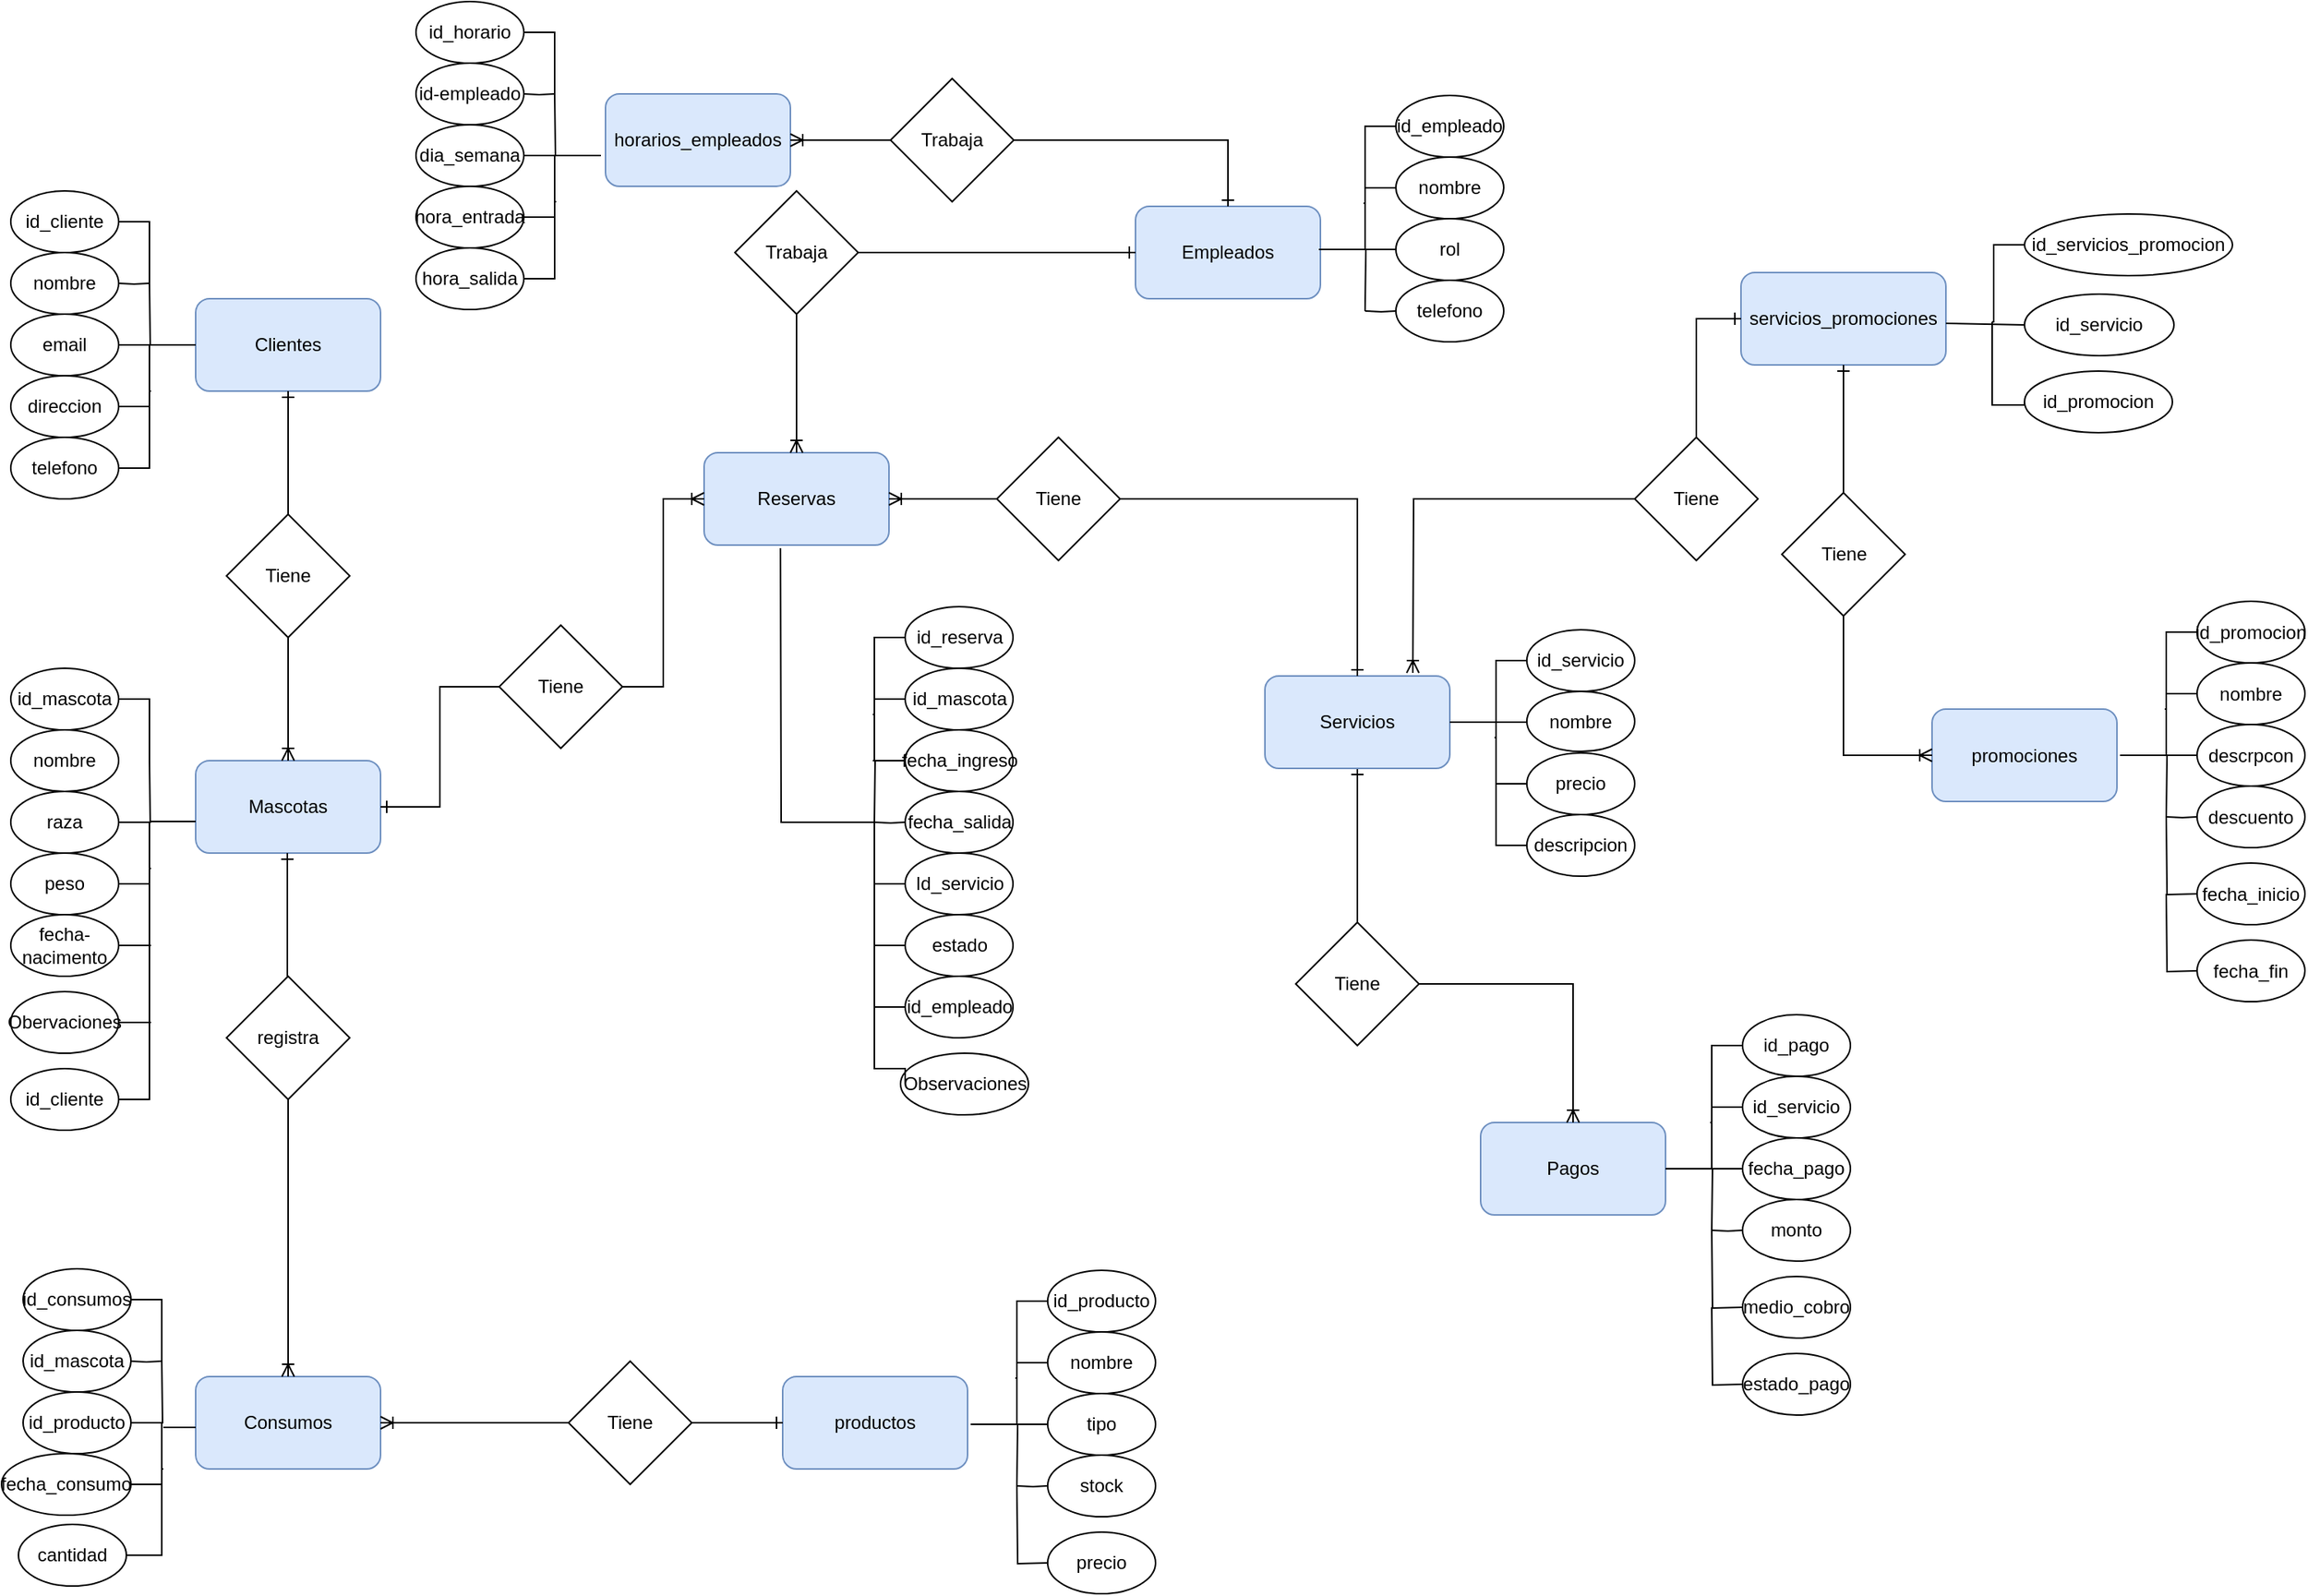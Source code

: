 <mxfile version="28.0.7">
  <diagram name="Página-1" id="lRWcVUYn7-cLRARTmPlk">
    <mxGraphModel grid="0" page="0" gridSize="10" guides="1" tooltips="1" connect="1" arrows="1" fold="1" pageScale="1" pageWidth="827" pageHeight="1169" math="0" shadow="0">
      <root>
        <mxCell id="0" />
        <mxCell id="1" parent="0" />
        <mxCell id="nfHRmPpzroyKO3xhw5KZ-1" value="Clientes" style="rounded=1;whiteSpace=wrap;html=1;fillColor=#dae8fc;strokeColor=#6c8ebf;" vertex="1" parent="1">
          <mxGeometry x="180" y="140" width="120" height="60" as="geometry" />
        </mxCell>
        <mxCell id="nfHRmPpzroyKO3xhw5KZ-2" value="Mascotas" style="rounded=1;whiteSpace=wrap;html=1;fillColor=#dae8fc;strokeColor=#6c8ebf;" vertex="1" parent="1">
          <mxGeometry x="180" y="440" width="120" height="60" as="geometry" />
        </mxCell>
        <mxCell id="nfHRmPpzroyKO3xhw5KZ-3" value="Pagos" style="rounded=1;whiteSpace=wrap;html=1;fillColor=#dae8fc;strokeColor=#6c8ebf;" vertex="1" parent="1">
          <mxGeometry x="1014" y="675" width="120" height="60" as="geometry" />
        </mxCell>
        <mxCell id="nfHRmPpzroyKO3xhw5KZ-4" value="Empleados" style="rounded=1;whiteSpace=wrap;html=1;fillColor=#dae8fc;strokeColor=#6c8ebf;" vertex="1" parent="1">
          <mxGeometry x="790" y="80" width="120" height="60" as="geometry" />
        </mxCell>
        <mxCell id="nfHRmPpzroyKO3xhw5KZ-5" value="&lt;font style=&quot;vertical-align: inherit;&quot;&gt;&lt;font style=&quot;vertical-align: inherit;&quot;&gt;Reservas&lt;/font&gt;&lt;/font&gt;" style="rounded=1;whiteSpace=wrap;html=1;fillColor=#dae8fc;strokeColor=#6c8ebf;" vertex="1" parent="1">
          <mxGeometry x="510" y="240" width="120" height="60" as="geometry" />
        </mxCell>
        <mxCell id="nfHRmPpzroyKO3xhw5KZ-117" value="" style="edgeStyle=orthogonalEdgeStyle;rounded=0;orthogonalLoop=1;jettySize=auto;html=1;endArrow=ERone;endFill=0;" edge="1" parent="1" source="nfHRmPpzroyKO3xhw5KZ-93" target="nfHRmPpzroyKO3xhw5KZ-7">
          <mxGeometry relative="1" as="geometry" />
        </mxCell>
        <mxCell id="nfHRmPpzroyKO3xhw5KZ-7" value="Servicios" style="rounded=1;whiteSpace=wrap;html=1;fillColor=#dae8fc;strokeColor=#6c8ebf;" vertex="1" parent="1">
          <mxGeometry x="874" y="385" width="120" height="60" as="geometry" />
        </mxCell>
        <mxCell id="nfHRmPpzroyKO3xhw5KZ-8" value="" style="edgeStyle=orthogonalEdgeStyle;sourcePerimeterSpacing=0;targetPerimeterSpacing=0;startArrow=none;endArrow=none;rounded=0;targetPortConstraint=eastwest;sourcePortConstraint=northsouth;curved=0;rounded=0;" edge="1" parent="1">
          <mxGeometry relative="1" as="geometry">
            <mxPoint x="150" y="130" as="sourcePoint" />
            <mxPoint x="130" y="90" as="targetPoint" />
            <Array as="points">
              <mxPoint x="150" y="110" />
              <mxPoint x="150" y="90" />
            </Array>
          </mxGeometry>
        </mxCell>
        <mxCell id="nfHRmPpzroyKO3xhw5KZ-9" value="" style="edgeStyle=orthogonalEdgeStyle;sourcePerimeterSpacing=0;targetPerimeterSpacing=0;startArrow=none;endArrow=none;rounded=0;targetPortConstraint=eastwest;sourcePortConstraint=northsouth;curved=0;rounded=0;entryX=1;entryY=0.5;entryDx=0;entryDy=0;" edge="1" parent="1" target="nfHRmPpzroyKO3xhw5KZ-13">
          <mxGeometry relative="1" as="geometry">
            <mxPoint x="150" y="130" as="sourcePoint" />
            <mxPoint x="130" y="160" as="targetPoint" />
          </mxGeometry>
        </mxCell>
        <mxCell id="nfHRmPpzroyKO3xhw5KZ-12" value="id_cliente" style="ellipse;whiteSpace=wrap;html=1;" vertex="1" parent="1">
          <mxGeometry x="60" y="70" width="70" height="40" as="geometry" />
        </mxCell>
        <mxCell id="nfHRmPpzroyKO3xhw5KZ-13" value="nombre" style="ellipse;whiteSpace=wrap;html=1;" vertex="1" parent="1">
          <mxGeometry x="60" y="110" width="70" height="40" as="geometry" />
        </mxCell>
        <mxCell id="nfHRmPpzroyKO3xhw5KZ-14" value="email" style="ellipse;whiteSpace=wrap;html=1;" vertex="1" parent="1">
          <mxGeometry x="60" y="150" width="70" height="40" as="geometry" />
        </mxCell>
        <mxCell id="nfHRmPpzroyKO3xhw5KZ-15" value="" style="edgeStyle=orthogonalEdgeStyle;sourcePerimeterSpacing=0;targetPerimeterSpacing=0;startArrow=none;endArrow=none;rounded=0;targetPortConstraint=eastwest;sourcePortConstraint=northsouth;curved=0;rounded=0;entryX=1;entryY=0.5;entryDx=0;entryDy=0;" edge="1" parent="1" target="nfHRmPpzroyKO3xhw5KZ-14">
          <mxGeometry relative="1" as="geometry">
            <mxPoint x="150" y="130" as="sourcePoint" />
            <mxPoint x="140" y="210" as="targetPoint" />
          </mxGeometry>
        </mxCell>
        <mxCell id="nfHRmPpzroyKO3xhw5KZ-16" value="direccion" style="ellipse;whiteSpace=wrap;html=1;" vertex="1" parent="1">
          <mxGeometry x="60" y="190" width="70" height="40" as="geometry" />
        </mxCell>
        <mxCell id="nfHRmPpzroyKO3xhw5KZ-17" value="" style="edgeStyle=orthogonalEdgeStyle;sourcePerimeterSpacing=0;targetPerimeterSpacing=0;startArrow=none;endArrow=none;rounded=0;targetPortConstraint=eastwest;sourcePortConstraint=northsouth;curved=0;rounded=0;entryX=1;entryY=0.5;entryDx=0;entryDy=0;" edge="1" parent="1" target="nfHRmPpzroyKO3xhw5KZ-16">
          <mxGeometry relative="1" as="geometry">
            <mxPoint x="151" y="170" as="sourcePoint" />
            <mxPoint x="140" y="250" as="targetPoint" />
            <Array as="points">
              <mxPoint x="150" y="170" />
              <mxPoint x="150" y="210" />
            </Array>
          </mxGeometry>
        </mxCell>
        <mxCell id="nfHRmPpzroyKO3xhw5KZ-19" value="telefono" style="ellipse;whiteSpace=wrap;html=1;" vertex="1" parent="1">
          <mxGeometry x="60" y="230" width="70" height="40" as="geometry" />
        </mxCell>
        <mxCell id="nfHRmPpzroyKO3xhw5KZ-20" value="" style="edgeStyle=orthogonalEdgeStyle;sourcePerimeterSpacing=0;targetPerimeterSpacing=0;startArrow=none;endArrow=none;rounded=0;targetPortConstraint=eastwest;sourcePortConstraint=northsouth;curved=0;rounded=0;entryX=1;entryY=0.5;entryDx=0;entryDy=0;" edge="1" parent="1" target="nfHRmPpzroyKO3xhw5KZ-19">
          <mxGeometry relative="1" as="geometry">
            <mxPoint x="151" y="200" as="sourcePoint" />
            <mxPoint x="140" y="280" as="targetPoint" />
            <Array as="points">
              <mxPoint x="150" y="200" />
              <mxPoint x="150" y="250" />
            </Array>
          </mxGeometry>
        </mxCell>
        <mxCell id="nfHRmPpzroyKO3xhw5KZ-21" value="" style="edgeStyle=orthogonalEdgeStyle;sourcePerimeterSpacing=0;targetPerimeterSpacing=0;startArrow=none;endArrow=none;rounded=0;targetPortConstraint=eastwest;sourcePortConstraint=northsouth;curved=0;rounded=0;" edge="1" parent="1">
          <mxGeometry relative="1" as="geometry">
            <mxPoint x="150" y="440" as="sourcePoint" />
            <mxPoint x="130" y="400" as="targetPoint" />
            <Array as="points">
              <mxPoint x="150" y="420" />
              <mxPoint x="150" y="400" />
            </Array>
          </mxGeometry>
        </mxCell>
        <mxCell id="nfHRmPpzroyKO3xhw5KZ-22" value="id_mascota" style="ellipse;whiteSpace=wrap;html=1;" vertex="1" parent="1">
          <mxGeometry x="60" y="380" width="70" height="40" as="geometry" />
        </mxCell>
        <mxCell id="nfHRmPpzroyKO3xhw5KZ-23" value="nombre" style="ellipse;whiteSpace=wrap;html=1;" vertex="1" parent="1">
          <mxGeometry x="60" y="420" width="70" height="40" as="geometry" />
        </mxCell>
        <mxCell id="nfHRmPpzroyKO3xhw5KZ-24" value="raza" style="ellipse;whiteSpace=wrap;html=1;" vertex="1" parent="1">
          <mxGeometry x="60" y="460" width="70" height="40" as="geometry" />
        </mxCell>
        <mxCell id="nfHRmPpzroyKO3xhw5KZ-25" value="" style="edgeStyle=orthogonalEdgeStyle;sourcePerimeterSpacing=0;targetPerimeterSpacing=0;startArrow=none;endArrow=none;rounded=0;targetPortConstraint=eastwest;sourcePortConstraint=northsouth;curved=0;rounded=0;entryX=1;entryY=0.5;entryDx=0;entryDy=0;" edge="1" parent="1" target="nfHRmPpzroyKO3xhw5KZ-24">
          <mxGeometry relative="1" as="geometry">
            <mxPoint x="150" y="440" as="sourcePoint" />
            <mxPoint x="140" y="520" as="targetPoint" />
          </mxGeometry>
        </mxCell>
        <mxCell id="nfHRmPpzroyKO3xhw5KZ-26" value="peso" style="ellipse;whiteSpace=wrap;html=1;" vertex="1" parent="1">
          <mxGeometry x="60" y="500" width="70" height="40" as="geometry" />
        </mxCell>
        <mxCell id="nfHRmPpzroyKO3xhw5KZ-27" value="" style="edgeStyle=orthogonalEdgeStyle;sourcePerimeterSpacing=0;targetPerimeterSpacing=0;startArrow=none;endArrow=none;rounded=0;targetPortConstraint=eastwest;sourcePortConstraint=northsouth;curved=0;rounded=0;entryX=1;entryY=0.5;entryDx=0;entryDy=0;" edge="1" parent="1" target="nfHRmPpzroyKO3xhw5KZ-26">
          <mxGeometry relative="1" as="geometry">
            <mxPoint x="151" y="480" as="sourcePoint" />
            <mxPoint x="140" y="560" as="targetPoint" />
            <Array as="points">
              <mxPoint x="150" y="480" />
              <mxPoint x="150" y="520" />
            </Array>
          </mxGeometry>
        </mxCell>
        <mxCell id="nfHRmPpzroyKO3xhw5KZ-28" value="fecha-nacimento" style="ellipse;whiteSpace=wrap;html=1;" vertex="1" parent="1">
          <mxGeometry x="60" y="540" width="70" height="40" as="geometry" />
        </mxCell>
        <mxCell id="nfHRmPpzroyKO3xhw5KZ-29" value="" style="edgeStyle=orthogonalEdgeStyle;sourcePerimeterSpacing=0;targetPerimeterSpacing=0;startArrow=none;endArrow=none;rounded=0;targetPortConstraint=eastwest;sourcePortConstraint=northsouth;curved=0;rounded=0;entryX=1;entryY=0.5;entryDx=0;entryDy=0;" edge="1" parent="1" target="nfHRmPpzroyKO3xhw5KZ-28">
          <mxGeometry relative="1" as="geometry">
            <mxPoint x="151" y="510" as="sourcePoint" />
            <mxPoint x="140" y="590" as="targetPoint" />
            <Array as="points">
              <mxPoint x="150" y="510" />
              <mxPoint x="150" y="560" />
            </Array>
          </mxGeometry>
        </mxCell>
        <mxCell id="nfHRmPpzroyKO3xhw5KZ-30" value="" style="endArrow=none;html=1;rounded=0;entryX=0;entryY=0.5;entryDx=0;entryDy=0;" edge="1" parent="1" target="nfHRmPpzroyKO3xhw5KZ-1">
          <mxGeometry width="50" height="50" relative="1" as="geometry">
            <mxPoint x="150" y="170" as="sourcePoint" />
            <mxPoint x="240" y="240" as="targetPoint" />
          </mxGeometry>
        </mxCell>
        <mxCell id="nfHRmPpzroyKO3xhw5KZ-31" value="" style="endArrow=none;html=1;rounded=0;entryX=0;entryY=0.5;entryDx=0;entryDy=0;" edge="1" parent="1">
          <mxGeometry width="50" height="50" relative="1" as="geometry">
            <mxPoint x="150" y="479.5" as="sourcePoint" />
            <mxPoint x="180" y="479.5" as="targetPoint" />
          </mxGeometry>
        </mxCell>
        <mxCell id="nfHRmPpzroyKO3xhw5KZ-32" value="Obervaciones" style="ellipse;whiteSpace=wrap;html=1;" vertex="1" parent="1">
          <mxGeometry x="60" y="590" width="70" height="40" as="geometry" />
        </mxCell>
        <mxCell id="nfHRmPpzroyKO3xhw5KZ-33" value="" style="edgeStyle=orthogonalEdgeStyle;sourcePerimeterSpacing=0;targetPerimeterSpacing=0;startArrow=none;endArrow=none;rounded=0;targetPortConstraint=eastwest;sourcePortConstraint=northsouth;curved=0;rounded=0;entryX=1;entryY=0.5;entryDx=0;entryDy=0;" edge="1" parent="1">
          <mxGeometry relative="1" as="geometry">
            <mxPoint x="151" y="560" as="sourcePoint" />
            <mxPoint x="130" y="610" as="targetPoint" />
            <Array as="points">
              <mxPoint x="150" y="560" />
              <mxPoint x="150" y="610" />
            </Array>
          </mxGeometry>
        </mxCell>
        <mxCell id="nfHRmPpzroyKO3xhw5KZ-45" value="" style="group;flipV=1;flipH=1;" connectable="0" vertex="1" parent="1">
          <mxGeometry x="610" y="240" width="120" height="500" as="geometry" />
        </mxCell>
        <mxCell id="nfHRmPpzroyKO3xhw5KZ-44" value="" style="endArrow=none;html=1;rounded=0;entryX=0.413;entryY=1.033;entryDx=0;entryDy=0;entryPerimeter=0;" edge="1" parent="nfHRmPpzroyKO3xhw5KZ-45" target="nfHRmPpzroyKO3xhw5KZ-5">
          <mxGeometry width="50" height="50" relative="1" as="geometry">
            <mxPoint x="10" y="240" as="sourcePoint" />
            <mxPoint y="100" as="targetPoint" />
            <Array as="points">
              <mxPoint x="-50" y="240" />
            </Array>
          </mxGeometry>
        </mxCell>
        <mxCell id="nfHRmPpzroyKO3xhw5KZ-34" value="" style="edgeStyle=orthogonalEdgeStyle;sourcePerimeterSpacing=0;targetPerimeterSpacing=0;startArrow=none;endArrow=none;rounded=0;targetPortConstraint=eastwest;sourcePortConstraint=northsouth;curved=0;rounded=0;" edge="1" parent="nfHRmPpzroyKO3xhw5KZ-45">
          <mxGeometry relative="1" as="geometry">
            <mxPoint x="10.5" y="240" as="sourcePoint" />
            <mxPoint x="30.5" y="280" as="targetPoint" />
            <Array as="points">
              <mxPoint x="10.5" y="260" />
              <mxPoint x="10.5" y="280" />
            </Array>
          </mxGeometry>
        </mxCell>
        <mxCell id="nfHRmPpzroyKO3xhw5KZ-35" value="" style="edgeStyle=orthogonalEdgeStyle;sourcePerimeterSpacing=0;targetPerimeterSpacing=0;startArrow=none;endArrow=none;rounded=0;targetPortConstraint=eastwest;sourcePortConstraint=northsouth;curved=0;rounded=0;" edge="1" parent="nfHRmPpzroyKO3xhw5KZ-45">
          <mxGeometry relative="1" as="geometry">
            <mxPoint x="10.5" y="240" as="sourcePoint" />
            <mxPoint x="30.5" y="240" as="targetPoint" />
          </mxGeometry>
        </mxCell>
        <mxCell id="nfHRmPpzroyKO3xhw5KZ-36" value="Id_servicio" style="ellipse;whiteSpace=wrap;html=1;" vertex="1" parent="nfHRmPpzroyKO3xhw5KZ-45">
          <mxGeometry x="30.5" y="260" width="70" height="40" as="geometry" />
        </mxCell>
        <mxCell id="nfHRmPpzroyKO3xhw5KZ-37" value="fecha_salida" style="ellipse;whiteSpace=wrap;html=1;" vertex="1" parent="nfHRmPpzroyKO3xhw5KZ-45">
          <mxGeometry x="30.5" y="220" width="70" height="40" as="geometry" />
        </mxCell>
        <mxCell id="nfHRmPpzroyKO3xhw5KZ-38" value="fecha_ingreso" style="ellipse;whiteSpace=wrap;html=1;" vertex="1" parent="nfHRmPpzroyKO3xhw5KZ-45">
          <mxGeometry x="30.5" y="180" width="70" height="40" as="geometry" />
        </mxCell>
        <mxCell id="nfHRmPpzroyKO3xhw5KZ-39" value="" style="edgeStyle=orthogonalEdgeStyle;sourcePerimeterSpacing=0;targetPerimeterSpacing=0;startArrow=none;endArrow=none;rounded=0;targetPortConstraint=eastwest;sourcePortConstraint=northsouth;curved=0;rounded=0;entryX=0;entryY=0.5;entryDx=0;entryDy=0;" edge="1" parent="nfHRmPpzroyKO3xhw5KZ-45" target="nfHRmPpzroyKO3xhw5KZ-38">
          <mxGeometry relative="1" as="geometry">
            <mxPoint x="10.5" y="240" as="sourcePoint" />
            <mxPoint x="20.5" y="160" as="targetPoint" />
          </mxGeometry>
        </mxCell>
        <mxCell id="nfHRmPpzroyKO3xhw5KZ-40" value="id_mascota" style="ellipse;whiteSpace=wrap;html=1;" vertex="1" parent="nfHRmPpzroyKO3xhw5KZ-45">
          <mxGeometry x="30.5" y="140" width="70" height="40" as="geometry" />
        </mxCell>
        <mxCell id="nfHRmPpzroyKO3xhw5KZ-41" value="" style="edgeStyle=orthogonalEdgeStyle;sourcePerimeterSpacing=0;targetPerimeterSpacing=0;startArrow=none;endArrow=none;rounded=0;targetPortConstraint=eastwest;sourcePortConstraint=northsouth;curved=0;rounded=0;" edge="1" parent="nfHRmPpzroyKO3xhw5KZ-45">
          <mxGeometry relative="1" as="geometry">
            <mxPoint x="9.5" y="200" as="sourcePoint" />
            <mxPoint x="30.5" y="160" as="targetPoint" />
            <Array as="points">
              <mxPoint x="10.5" y="200" />
              <mxPoint x="10.5" y="160" />
            </Array>
          </mxGeometry>
        </mxCell>
        <mxCell id="nfHRmPpzroyKO3xhw5KZ-42" value="id_reserva" style="ellipse;whiteSpace=wrap;html=1;" vertex="1" parent="nfHRmPpzroyKO3xhw5KZ-45">
          <mxGeometry x="30.5" y="100" width="70" height="40" as="geometry" />
        </mxCell>
        <mxCell id="nfHRmPpzroyKO3xhw5KZ-43" value="" style="edgeStyle=orthogonalEdgeStyle;sourcePerimeterSpacing=0;targetPerimeterSpacing=0;startArrow=none;endArrow=none;rounded=0;targetPortConstraint=eastwest;sourcePortConstraint=northsouth;curved=0;rounded=0;" edge="1" parent="nfHRmPpzroyKO3xhw5KZ-45">
          <mxGeometry relative="1" as="geometry">
            <mxPoint x="9.5" y="170" as="sourcePoint" />
            <mxPoint x="30.5" y="120" as="targetPoint" />
            <Array as="points">
              <mxPoint x="10.5" y="170" />
              <mxPoint x="10.5" y="120" />
            </Array>
          </mxGeometry>
        </mxCell>
        <mxCell id="nfHRmPpzroyKO3xhw5KZ-47" value="" style="edgeStyle=orthogonalEdgeStyle;sourcePerimeterSpacing=0;targetPerimeterSpacing=0;startArrow=none;endArrow=none;rounded=0;targetPortConstraint=eastwest;sourcePortConstraint=northsouth;curved=0;rounded=0;" edge="1" parent="nfHRmPpzroyKO3xhw5KZ-45">
          <mxGeometry relative="1" as="geometry">
            <mxPoint x="20.5" y="280" as="sourcePoint" />
            <mxPoint x="40.5" y="320" as="targetPoint" />
            <Array as="points">
              <mxPoint x="10.5" y="280" />
              <mxPoint x="10.5" y="320" />
            </Array>
          </mxGeometry>
        </mxCell>
        <mxCell id="nfHRmPpzroyKO3xhw5KZ-46" value="estado" style="ellipse;whiteSpace=wrap;html=1;" vertex="1" parent="nfHRmPpzroyKO3xhw5KZ-45">
          <mxGeometry x="30.5" y="300" width="70" height="40" as="geometry" />
        </mxCell>
        <mxCell id="nfHRmPpzroyKO3xhw5KZ-102" value="id_empleado" style="ellipse;whiteSpace=wrap;html=1;" vertex="1" parent="nfHRmPpzroyKO3xhw5KZ-45">
          <mxGeometry x="30.5" y="340" width="70" height="40" as="geometry" />
        </mxCell>
        <mxCell id="nfHRmPpzroyKO3xhw5KZ-103" value="" style="edgeStyle=orthogonalEdgeStyle;sourcePerimeterSpacing=0;targetPerimeterSpacing=0;startArrow=none;endArrow=none;rounded=0;targetPortConstraint=eastwest;sourcePortConstraint=northsouth;curved=0;rounded=0;" edge="1" parent="nfHRmPpzroyKO3xhw5KZ-45">
          <mxGeometry relative="1" as="geometry">
            <mxPoint x="20.5" y="320" as="sourcePoint" />
            <mxPoint x="30.5" y="360" as="targetPoint" />
            <Array as="points">
              <mxPoint x="10.5" y="320" />
              <mxPoint x="10.5" y="360" />
            </Array>
          </mxGeometry>
        </mxCell>
        <mxCell id="nfHRmPpzroyKO3xhw5KZ-107" value="Observaciones" style="ellipse;whiteSpace=wrap;html=1;" vertex="1" parent="nfHRmPpzroyKO3xhw5KZ-45">
          <mxGeometry x="27.5" y="390" width="83" height="40" as="geometry" />
        </mxCell>
        <mxCell id="nfHRmPpzroyKO3xhw5KZ-110" value="" style="edgeStyle=orthogonalEdgeStyle;sourcePerimeterSpacing=0;targetPerimeterSpacing=0;startArrow=none;endArrow=none;rounded=0;targetPortConstraint=eastwest;sourcePortConstraint=northsouth;curved=0;rounded=0;entryX=0.036;entryY=0.5;entryDx=0;entryDy=0;entryPerimeter=0;" edge="1" parent="nfHRmPpzroyKO3xhw5KZ-45" target="nfHRmPpzroyKO3xhw5KZ-107">
          <mxGeometry relative="1" as="geometry">
            <mxPoint x="20.5" y="360" as="sourcePoint" />
            <mxPoint x="30.5" y="400" as="targetPoint" />
            <Array as="points">
              <mxPoint x="10.5" y="360" />
              <mxPoint x="10.5" y="400" />
              <mxPoint x="30.5" y="400" />
            </Array>
          </mxGeometry>
        </mxCell>
        <mxCell id="nfHRmPpzroyKO3xhw5KZ-64" value="precio" style="ellipse;whiteSpace=wrap;html=1;" vertex="1" parent="1">
          <mxGeometry x="1044" y="435" width="70" height="40" as="geometry" />
        </mxCell>
        <mxCell id="nfHRmPpzroyKO3xhw5KZ-65" value="" style="edgeStyle=orthogonalEdgeStyle;sourcePerimeterSpacing=0;targetPerimeterSpacing=0;startArrow=none;endArrow=none;rounded=0;targetPortConstraint=eastwest;sourcePortConstraint=northsouth;curved=0;rounded=0;entryX=0;entryY=0.5;entryDx=0;entryDy=0;" edge="1" parent="1" target="nfHRmPpzroyKO3xhw5KZ-64">
          <mxGeometry relative="1" as="geometry">
            <mxPoint x="1024" y="415" as="sourcePoint" />
            <mxPoint x="1034" y="415" as="targetPoint" />
            <Array as="points">
              <mxPoint x="1024" y="445" />
              <mxPoint x="1024" y="455" />
            </Array>
          </mxGeometry>
        </mxCell>
        <mxCell id="nfHRmPpzroyKO3xhw5KZ-66" value="&lt;font style=&quot;vertical-align: inherit;&quot;&gt;&lt;font style=&quot;vertical-align: inherit;&quot;&gt;nombre&lt;/font&gt;&lt;/font&gt;" style="ellipse;whiteSpace=wrap;html=1;" vertex="1" parent="1">
          <mxGeometry x="1044" y="395" width="70" height="39" as="geometry" />
        </mxCell>
        <mxCell id="nfHRmPpzroyKO3xhw5KZ-67" value="" style="edgeStyle=orthogonalEdgeStyle;sourcePerimeterSpacing=0;targetPerimeterSpacing=0;startArrow=none;endArrow=none;rounded=0;targetPortConstraint=eastwest;sourcePortConstraint=northsouth;curved=0;rounded=0;" edge="1" parent="1">
          <mxGeometry relative="1" as="geometry">
            <mxPoint x="1024" y="415" as="sourcePoint" />
            <mxPoint x="1044" y="415" as="targetPoint" />
            <Array as="points">
              <mxPoint x="1023" y="415" />
            </Array>
          </mxGeometry>
        </mxCell>
        <mxCell id="nfHRmPpzroyKO3xhw5KZ-68" value="id_servicio" style="ellipse;whiteSpace=wrap;html=1;" vertex="1" parent="1">
          <mxGeometry x="1044" y="355" width="70" height="40" as="geometry" />
        </mxCell>
        <mxCell id="nfHRmPpzroyKO3xhw5KZ-69" value="" style="edgeStyle=orthogonalEdgeStyle;sourcePerimeterSpacing=0;targetPerimeterSpacing=0;startArrow=none;endArrow=none;rounded=0;targetPortConstraint=eastwest;sourcePortConstraint=northsouth;curved=0;rounded=0;" edge="1" parent="1">
          <mxGeometry relative="1" as="geometry">
            <mxPoint x="1023" y="425" as="sourcePoint" />
            <mxPoint x="1044" y="375" as="targetPoint" />
            <Array as="points">
              <mxPoint x="1024" y="425" />
              <mxPoint x="1024" y="375" />
            </Array>
          </mxGeometry>
        </mxCell>
        <mxCell id="nfHRmPpzroyKO3xhw5KZ-70" value="" style="endArrow=none;html=1;rounded=0;entryX=0;entryY=0.5;entryDx=0;entryDy=0;" edge="1" parent="1">
          <mxGeometry width="50" height="50" relative="1" as="geometry">
            <mxPoint x="1024" y="415" as="sourcePoint" />
            <mxPoint x="994" y="415" as="targetPoint" />
          </mxGeometry>
        </mxCell>
        <mxCell id="nfHRmPpzroyKO3xhw5KZ-71" value="" style="group;flipV=1;flipH=1;" connectable="0" vertex="1" parent="1">
          <mxGeometry x="1134" y="605" width="120" height="210" as="geometry" />
        </mxCell>
        <mxCell id="nfHRmPpzroyKO3xhw5KZ-72" value="" style="edgeStyle=orthogonalEdgeStyle;sourcePerimeterSpacing=0;targetPerimeterSpacing=0;startArrow=none;endArrow=none;rounded=0;targetPortConstraint=eastwest;sourcePortConstraint=northsouth;curved=0;rounded=0;" edge="1" parent="nfHRmPpzroyKO3xhw5KZ-71">
          <mxGeometry relative="1" as="geometry">
            <mxPoint x="30" y="140" as="sourcePoint" />
            <mxPoint x="50" y="140" as="targetPoint" />
          </mxGeometry>
        </mxCell>
        <mxCell id="nfHRmPpzroyKO3xhw5KZ-73" value="monto" style="ellipse;whiteSpace=wrap;html=1;" vertex="1" parent="nfHRmPpzroyKO3xhw5KZ-71">
          <mxGeometry x="50" y="120" width="70" height="40" as="geometry" />
        </mxCell>
        <mxCell id="nfHRmPpzroyKO3xhw5KZ-74" value="fecha_pago" style="ellipse;whiteSpace=wrap;html=1;" vertex="1" parent="nfHRmPpzroyKO3xhw5KZ-71">
          <mxGeometry x="50" y="80" width="70" height="40" as="geometry" />
        </mxCell>
        <mxCell id="nfHRmPpzroyKO3xhw5KZ-75" value="" style="edgeStyle=orthogonalEdgeStyle;sourcePerimeterSpacing=0;targetPerimeterSpacing=0;startArrow=none;endArrow=none;rounded=0;targetPortConstraint=eastwest;sourcePortConstraint=northsouth;curved=0;rounded=0;entryX=0;entryY=0.5;entryDx=0;entryDy=0;" edge="1" parent="nfHRmPpzroyKO3xhw5KZ-71" target="nfHRmPpzroyKO3xhw5KZ-74">
          <mxGeometry relative="1" as="geometry">
            <mxPoint x="30" y="140" as="sourcePoint" />
            <mxPoint x="40" y="60" as="targetPoint" />
          </mxGeometry>
        </mxCell>
        <mxCell id="nfHRmPpzroyKO3xhw5KZ-76" value="id_servicio" style="ellipse;whiteSpace=wrap;html=1;" vertex="1" parent="nfHRmPpzroyKO3xhw5KZ-71">
          <mxGeometry x="50" y="40" width="70" height="40" as="geometry" />
        </mxCell>
        <mxCell id="nfHRmPpzroyKO3xhw5KZ-77" value="" style="edgeStyle=orthogonalEdgeStyle;sourcePerimeterSpacing=0;targetPerimeterSpacing=0;startArrow=none;endArrow=none;rounded=0;targetPortConstraint=eastwest;sourcePortConstraint=northsouth;curved=0;rounded=0;" edge="1" parent="nfHRmPpzroyKO3xhw5KZ-71">
          <mxGeometry relative="1" as="geometry">
            <mxPoint x="29" y="100" as="sourcePoint" />
            <mxPoint x="50" y="60" as="targetPoint" />
            <Array as="points">
              <mxPoint x="30" y="100" />
              <mxPoint x="30" y="60" />
            </Array>
          </mxGeometry>
        </mxCell>
        <mxCell id="nfHRmPpzroyKO3xhw5KZ-78" value="id_pago" style="ellipse;whiteSpace=wrap;html=1;" vertex="1" parent="nfHRmPpzroyKO3xhw5KZ-71">
          <mxGeometry x="50" width="70" height="40" as="geometry" />
        </mxCell>
        <mxCell id="nfHRmPpzroyKO3xhw5KZ-79" value="" style="edgeStyle=orthogonalEdgeStyle;sourcePerimeterSpacing=0;targetPerimeterSpacing=0;startArrow=none;endArrow=none;rounded=0;targetPortConstraint=eastwest;sourcePortConstraint=northsouth;curved=0;rounded=0;" edge="1" parent="nfHRmPpzroyKO3xhw5KZ-71">
          <mxGeometry relative="1" as="geometry">
            <mxPoint x="29" y="70" as="sourcePoint" />
            <mxPoint x="50" y="20" as="targetPoint" />
            <Array as="points">
              <mxPoint x="30" y="70" />
              <mxPoint x="30" y="20" />
            </Array>
          </mxGeometry>
        </mxCell>
        <mxCell id="nfHRmPpzroyKO3xhw5KZ-80" value="" style="endArrow=none;html=1;rounded=0;entryX=0;entryY=0.5;entryDx=0;entryDy=0;" edge="1" parent="nfHRmPpzroyKO3xhw5KZ-71">
          <mxGeometry width="50" height="50" relative="1" as="geometry">
            <mxPoint x="30" y="100" as="sourcePoint" />
            <mxPoint y="100" as="targetPoint" />
          </mxGeometry>
        </mxCell>
        <mxCell id="nfHRmPpzroyKO3xhw5KZ-82" value="medio_cobro" style="ellipse;whiteSpace=wrap;html=1;" vertex="1" parent="nfHRmPpzroyKO3xhw5KZ-71">
          <mxGeometry x="50" y="170" width="70" height="40" as="geometry" />
        </mxCell>
        <mxCell id="nfHRmPpzroyKO3xhw5KZ-83" value="" style="edgeStyle=orthogonalEdgeStyle;sourcePerimeterSpacing=0;targetPerimeterSpacing=0;startArrow=none;endArrow=none;rounded=0;targetPortConstraint=eastwest;sourcePortConstraint=northsouth;curved=0;rounded=0;" edge="1" parent="nfHRmPpzroyKO3xhw5KZ-71">
          <mxGeometry relative="1" as="geometry">
            <mxPoint x="50" y="190" as="sourcePoint" />
            <mxPoint x="30" y="140" as="targetPoint" />
          </mxGeometry>
        </mxCell>
        <mxCell id="nfHRmPpzroyKO3xhw5KZ-85" value="&lt;font style=&quot;vertical-align: inherit;&quot;&gt;&lt;font style=&quot;vertical-align: inherit;&quot;&gt;Tiene&lt;/font&gt;&lt;/font&gt;" style="rhombus;whiteSpace=wrap;html=1;" vertex="1" parent="1">
          <mxGeometry x="377" y="352" width="80" height="80" as="geometry" />
        </mxCell>
        <mxCell id="nfHRmPpzroyKO3xhw5KZ-87" value="Tiene" style="rhombus;whiteSpace=wrap;html=1;" vertex="1" parent="1">
          <mxGeometry x="200" y="280" width="80" height="80" as="geometry" />
        </mxCell>
        <mxCell id="nfHRmPpzroyKO3xhw5KZ-113" value="" style="edgeStyle=orthogonalEdgeStyle;rounded=0;orthogonalLoop=1;jettySize=auto;html=1;endArrow=ERone;endFill=0;" edge="1" parent="1" source="nfHRmPpzroyKO3xhw5KZ-88" target="nfHRmPpzroyKO3xhw5KZ-4">
          <mxGeometry relative="1" as="geometry" />
        </mxCell>
        <mxCell id="nfHRmPpzroyKO3xhw5KZ-114" value="" style="edgeStyle=orthogonalEdgeStyle;rounded=0;orthogonalLoop=1;jettySize=auto;html=1;endArrow=ERoneToMany;endFill=0;" edge="1" parent="1" source="nfHRmPpzroyKO3xhw5KZ-88" target="nfHRmPpzroyKO3xhw5KZ-5">
          <mxGeometry relative="1" as="geometry">
            <Array as="points">
              <mxPoint x="570" y="188" />
              <mxPoint x="570" y="188" />
            </Array>
          </mxGeometry>
        </mxCell>
        <mxCell id="nfHRmPpzroyKO3xhw5KZ-88" value="Trabaja" style="rhombus;whiteSpace=wrap;html=1;" vertex="1" parent="1">
          <mxGeometry x="530" y="70" width="80" height="80" as="geometry" />
        </mxCell>
        <mxCell id="nfHRmPpzroyKO3xhw5KZ-116" value="" style="edgeStyle=orthogonalEdgeStyle;rounded=0;orthogonalLoop=1;jettySize=auto;html=1;endArrow=ERoneToMany;endFill=0;" edge="1" parent="1" source="nfHRmPpzroyKO3xhw5KZ-93" target="nfHRmPpzroyKO3xhw5KZ-3">
          <mxGeometry relative="1" as="geometry" />
        </mxCell>
        <mxCell id="nfHRmPpzroyKO3xhw5KZ-93" value="Tiene" style="rhombus;whiteSpace=wrap;html=1;" vertex="1" parent="1">
          <mxGeometry x="894" y="545" width="80" height="80" as="geometry" />
        </mxCell>
        <mxCell id="nfHRmPpzroyKO3xhw5KZ-121" value="descripcion" style="ellipse;whiteSpace=wrap;html=1;" vertex="1" parent="1">
          <mxGeometry x="1044" y="475" width="70" height="40" as="geometry" />
        </mxCell>
        <mxCell id="nfHRmPpzroyKO3xhw5KZ-122" value="" style="edgeStyle=orthogonalEdgeStyle;sourcePerimeterSpacing=0;targetPerimeterSpacing=0;startArrow=none;endArrow=none;rounded=0;targetPortConstraint=eastwest;sourcePortConstraint=northsouth;curved=0;rounded=0;entryX=0;entryY=0.5;entryDx=0;entryDy=0;" edge="1" parent="1" target="nfHRmPpzroyKO3xhw5KZ-121">
          <mxGeometry relative="1" as="geometry">
            <mxPoint x="1024" y="455" as="sourcePoint" />
            <mxPoint x="1034" y="455" as="targetPoint" />
            <Array as="points">
              <mxPoint x="1024" y="485" />
              <mxPoint x="1024" y="495" />
            </Array>
          </mxGeometry>
        </mxCell>
        <mxCell id="nfHRmPpzroyKO3xhw5KZ-123" value="&lt;font style=&quot;vertical-align: inherit;&quot;&gt;&lt;font style=&quot;vertical-align: inherit;&quot;&gt;estado_pago&lt;/font&gt;&lt;/font&gt;" style="ellipse;whiteSpace=wrap;html=1;" vertex="1" parent="1">
          <mxGeometry x="1184" y="825" width="70" height="40" as="geometry" />
        </mxCell>
        <mxCell id="nfHRmPpzroyKO3xhw5KZ-124" value="" style="edgeStyle=orthogonalEdgeStyle;sourcePerimeterSpacing=0;targetPerimeterSpacing=0;startArrow=none;endArrow=none;rounded=0;targetPortConstraint=eastwest;sourcePortConstraint=northsouth;curved=0;rounded=0;" edge="1" parent="1">
          <mxGeometry relative="1" as="geometry">
            <mxPoint x="1184" y="845" as="sourcePoint" />
            <mxPoint x="1164" y="795" as="targetPoint" />
          </mxGeometry>
        </mxCell>
        <mxCell id="nfHRmPpzroyKO3xhw5KZ-129" value="" style="edgeStyle=orthogonalEdgeStyle;rounded=0;orthogonalLoop=1;jettySize=auto;html=1;endArrow=ERoneToMany;endFill=0;" edge="1" parent="1" source="nfHRmPpzroyKO3xhw5KZ-128" target="nfHRmPpzroyKO3xhw5KZ-5">
          <mxGeometry relative="1" as="geometry" />
        </mxCell>
        <mxCell id="nfHRmPpzroyKO3xhw5KZ-130" value="" style="edgeStyle=orthogonalEdgeStyle;rounded=0;orthogonalLoop=1;jettySize=auto;html=1;endArrow=ERone;endFill=0;" edge="1" parent="1" source="nfHRmPpzroyKO3xhw5KZ-128" target="nfHRmPpzroyKO3xhw5KZ-7">
          <mxGeometry relative="1" as="geometry" />
        </mxCell>
        <mxCell id="nfHRmPpzroyKO3xhw5KZ-128" value="Tiene" style="rhombus;whiteSpace=wrap;html=1;" vertex="1" parent="1">
          <mxGeometry x="700" y="230" width="80" height="80" as="geometry" />
        </mxCell>
        <mxCell id="nfHRmPpzroyKO3xhw5KZ-131" value="" style="edgeStyle=orthogonalEdgeStyle;rounded=0;orthogonalLoop=1;jettySize=auto;html=1;endArrow=ERoneToMany;endFill=0;exitX=1;exitY=0.5;exitDx=0;exitDy=0;entryX=0;entryY=0.5;entryDx=0;entryDy=0;" edge="1" parent="1" source="nfHRmPpzroyKO3xhw5KZ-85" target="nfHRmPpzroyKO3xhw5KZ-5">
          <mxGeometry relative="1" as="geometry">
            <mxPoint x="390" y="250" as="sourcePoint" />
            <mxPoint x="390" y="340" as="targetPoint" />
          </mxGeometry>
        </mxCell>
        <mxCell id="nfHRmPpzroyKO3xhw5KZ-132" value="" style="edgeStyle=orthogonalEdgeStyle;rounded=0;orthogonalLoop=1;jettySize=auto;html=1;endArrow=ERone;endFill=0;exitX=0;exitY=0.5;exitDx=0;exitDy=0;entryX=1;entryY=0.5;entryDx=0;entryDy=0;" edge="1" parent="1" source="nfHRmPpzroyKO3xhw5KZ-85" target="nfHRmPpzroyKO3xhw5KZ-2">
          <mxGeometry relative="1" as="geometry">
            <mxPoint x="680" y="130" as="sourcePoint" />
            <mxPoint x="860" y="130" as="targetPoint" />
          </mxGeometry>
        </mxCell>
        <mxCell id="nfHRmPpzroyKO3xhw5KZ-133" value="" style="edgeStyle=orthogonalEdgeStyle;rounded=0;orthogonalLoop=1;jettySize=auto;html=1;endArrow=ERoneToMany;endFill=0;exitX=0.5;exitY=1;exitDx=0;exitDy=0;entryX=0.5;entryY=0;entryDx=0;entryDy=0;" edge="1" parent="1" source="nfHRmPpzroyKO3xhw5KZ-87" target="nfHRmPpzroyKO3xhw5KZ-2">
          <mxGeometry relative="1" as="geometry">
            <mxPoint x="370" y="400" as="sourcePoint" />
            <mxPoint x="450" y="500" as="targetPoint" />
          </mxGeometry>
        </mxCell>
        <mxCell id="nfHRmPpzroyKO3xhw5KZ-134" value="" style="edgeStyle=orthogonalEdgeStyle;rounded=0;orthogonalLoop=1;jettySize=auto;html=1;endArrow=ERone;endFill=0;entryX=0.5;entryY=1;entryDx=0;entryDy=0;exitX=0.5;exitY=0;exitDx=0;exitDy=0;" edge="1" parent="1" source="nfHRmPpzroyKO3xhw5KZ-87" target="nfHRmPpzroyKO3xhw5KZ-1">
          <mxGeometry relative="1" as="geometry">
            <mxPoint x="240" y="270" as="sourcePoint" />
            <mxPoint x="320" y="180" as="targetPoint" />
          </mxGeometry>
        </mxCell>
        <mxCell id="HJOD_lC1Az_RhSDCceqP-1" value="&lt;font style=&quot;vertical-align: inherit;&quot;&gt;&lt;font style=&quot;vertical-align: inherit;&quot;&gt;id_cliente&lt;/font&gt;&lt;/font&gt;" style="ellipse;whiteSpace=wrap;html=1;" vertex="1" parent="1">
          <mxGeometry x="60" y="640" width="70" height="40" as="geometry" />
        </mxCell>
        <mxCell id="HJOD_lC1Az_RhSDCceqP-2" value="" style="edgeStyle=orthogonalEdgeStyle;sourcePerimeterSpacing=0;targetPerimeterSpacing=0;startArrow=none;endArrow=none;rounded=0;targetPortConstraint=eastwest;sourcePortConstraint=northsouth;curved=0;rounded=0;entryX=1;entryY=0.5;entryDx=0;entryDy=0;" edge="1" parent="1">
          <mxGeometry relative="1" as="geometry">
            <mxPoint x="151" y="610" as="sourcePoint" />
            <mxPoint x="130" y="660" as="targetPoint" />
            <Array as="points">
              <mxPoint x="150" y="610" />
              <mxPoint x="150" y="660" />
            </Array>
          </mxGeometry>
        </mxCell>
        <mxCell id="7RsZ8IUBv99LIjVGOPdt-1" value="&lt;font style=&quot;vertical-align: inherit;&quot; dir=&quot;auto&quot;&gt;&lt;font style=&quot;vertical-align: inherit;&quot; dir=&quot;auto&quot;&gt;&lt;font style=&quot;vertical-align: inherit;&quot; dir=&quot;auto&quot;&gt;&lt;font style=&quot;vertical-align: inherit;&quot; dir=&quot;auto&quot;&gt;horarios_empleados&lt;/font&gt;&lt;/font&gt;&lt;/font&gt;&lt;/font&gt;" style="rounded=1;whiteSpace=wrap;html=1;fillColor=#dae8fc;strokeColor=#6c8ebf;" vertex="1" parent="1">
          <mxGeometry x="446" y="7" width="120" height="60" as="geometry" />
        </mxCell>
        <mxCell id="7RsZ8IUBv99LIjVGOPdt-2" value="" style="edgeStyle=orthogonalEdgeStyle;sourcePerimeterSpacing=0;targetPerimeterSpacing=0;startArrow=none;endArrow=none;rounded=0;targetPortConstraint=eastwest;sourcePortConstraint=northsouth;curved=0;rounded=0;" edge="1" parent="1">
          <mxGeometry relative="1" as="geometry">
            <mxPoint x="413" y="7" as="sourcePoint" />
            <mxPoint x="393" y="-33" as="targetPoint" />
            <Array as="points">
              <mxPoint x="413" y="-13" />
              <mxPoint x="413" y="-33" />
            </Array>
          </mxGeometry>
        </mxCell>
        <mxCell id="7RsZ8IUBv99LIjVGOPdt-3" value="" style="edgeStyle=orthogonalEdgeStyle;sourcePerimeterSpacing=0;targetPerimeterSpacing=0;startArrow=none;endArrow=none;rounded=0;targetPortConstraint=eastwest;sourcePortConstraint=northsouth;curved=0;rounded=0;entryX=1;entryY=0.5;entryDx=0;entryDy=0;" edge="1" parent="1" target="7RsZ8IUBv99LIjVGOPdt-5">
          <mxGeometry relative="1" as="geometry">
            <mxPoint x="413" y="7" as="sourcePoint" />
            <mxPoint x="393" y="37" as="targetPoint" />
          </mxGeometry>
        </mxCell>
        <mxCell id="7RsZ8IUBv99LIjVGOPdt-4" value="id_horario" style="ellipse;whiteSpace=wrap;html=1;" vertex="1" parent="1">
          <mxGeometry x="323" y="-53" width="70" height="40" as="geometry" />
        </mxCell>
        <mxCell id="7RsZ8IUBv99LIjVGOPdt-5" value="id-empleado" style="ellipse;whiteSpace=wrap;html=1;" vertex="1" parent="1">
          <mxGeometry x="323" y="-13" width="70" height="40" as="geometry" />
        </mxCell>
        <mxCell id="7RsZ8IUBv99LIjVGOPdt-6" value="dia_semana" style="ellipse;whiteSpace=wrap;html=1;" vertex="1" parent="1">
          <mxGeometry x="323" y="27" width="70" height="40" as="geometry" />
        </mxCell>
        <mxCell id="7RsZ8IUBv99LIjVGOPdt-7" value="" style="edgeStyle=orthogonalEdgeStyle;sourcePerimeterSpacing=0;targetPerimeterSpacing=0;startArrow=none;endArrow=none;rounded=0;targetPortConstraint=eastwest;sourcePortConstraint=northsouth;curved=0;rounded=0;entryX=1;entryY=0.5;entryDx=0;entryDy=0;" edge="1" parent="1" target="7RsZ8IUBv99LIjVGOPdt-6">
          <mxGeometry relative="1" as="geometry">
            <mxPoint x="413" y="7" as="sourcePoint" />
            <mxPoint x="403" y="87" as="targetPoint" />
          </mxGeometry>
        </mxCell>
        <mxCell id="7RsZ8IUBv99LIjVGOPdt-8" value="hora_entrada" style="ellipse;whiteSpace=wrap;html=1;" vertex="1" parent="1">
          <mxGeometry x="323" y="67" width="70" height="40" as="geometry" />
        </mxCell>
        <mxCell id="7RsZ8IUBv99LIjVGOPdt-9" value="" style="edgeStyle=orthogonalEdgeStyle;sourcePerimeterSpacing=0;targetPerimeterSpacing=0;startArrow=none;endArrow=none;rounded=0;targetPortConstraint=eastwest;sourcePortConstraint=northsouth;curved=0;rounded=0;entryX=1;entryY=0.5;entryDx=0;entryDy=0;" edge="1" parent="1" target="7RsZ8IUBv99LIjVGOPdt-8">
          <mxGeometry relative="1" as="geometry">
            <mxPoint x="414" y="47" as="sourcePoint" />
            <mxPoint x="403" y="127" as="targetPoint" />
            <Array as="points">
              <mxPoint x="413" y="47" />
              <mxPoint x="413" y="87" />
            </Array>
          </mxGeometry>
        </mxCell>
        <mxCell id="7RsZ8IUBv99LIjVGOPdt-10" value="hora_salida" style="ellipse;whiteSpace=wrap;html=1;" vertex="1" parent="1">
          <mxGeometry x="323" y="107" width="70" height="40" as="geometry" />
        </mxCell>
        <mxCell id="7RsZ8IUBv99LIjVGOPdt-11" value="" style="edgeStyle=orthogonalEdgeStyle;sourcePerimeterSpacing=0;targetPerimeterSpacing=0;startArrow=none;endArrow=none;rounded=0;targetPortConstraint=eastwest;sourcePortConstraint=northsouth;curved=0;rounded=0;entryX=1;entryY=0.5;entryDx=0;entryDy=0;" edge="1" parent="1" target="7RsZ8IUBv99LIjVGOPdt-10">
          <mxGeometry relative="1" as="geometry">
            <mxPoint x="414" y="77" as="sourcePoint" />
            <mxPoint x="403" y="157" as="targetPoint" />
            <Array as="points">
              <mxPoint x="413" y="77" />
              <mxPoint x="413" y="127" />
            </Array>
          </mxGeometry>
        </mxCell>
        <mxCell id="7RsZ8IUBv99LIjVGOPdt-12" value="" style="endArrow=none;html=1;rounded=0;entryX=0;entryY=0.5;entryDx=0;entryDy=0;" edge="1" parent="1">
          <mxGeometry width="50" height="50" relative="1" as="geometry">
            <mxPoint x="413" y="47" as="sourcePoint" />
            <mxPoint x="443" y="47" as="targetPoint" />
          </mxGeometry>
        </mxCell>
        <mxCell id="7RsZ8IUBv99LIjVGOPdt-13" value="Trabaja" style="rhombus;whiteSpace=wrap;html=1;" vertex="1" parent="1">
          <mxGeometry x="631" y="-3" width="80" height="80" as="geometry" />
        </mxCell>
        <mxCell id="7RsZ8IUBv99LIjVGOPdt-14" value="" style="edgeStyle=orthogonalEdgeStyle;rounded=0;orthogonalLoop=1;jettySize=auto;html=1;endArrow=ERone;endFill=0;exitX=1;exitY=0.5;exitDx=0;exitDy=0;entryX=0.5;entryY=0;entryDx=0;entryDy=0;" edge="1" parent="1" source="7RsZ8IUBv99LIjVGOPdt-13" target="nfHRmPpzroyKO3xhw5KZ-4">
          <mxGeometry relative="1" as="geometry">
            <mxPoint x="658" y="112" as="sourcePoint" />
            <mxPoint x="838" y="112" as="targetPoint" />
          </mxGeometry>
        </mxCell>
        <mxCell id="7RsZ8IUBv99LIjVGOPdt-16" value="" style="edgeStyle=orthogonalEdgeStyle;rounded=0;orthogonalLoop=1;jettySize=auto;html=1;endArrow=ERoneToMany;endFill=0;exitX=0;exitY=0.5;exitDx=0;exitDy=0;entryX=1;entryY=0.5;entryDx=0;entryDy=0;" edge="1" parent="1" source="7RsZ8IUBv99LIjVGOPdt-13" target="7RsZ8IUBv99LIjVGOPdt-1">
          <mxGeometry relative="1" as="geometry">
            <mxPoint x="589" y="142" as="sourcePoint" />
            <mxPoint x="589" y="52" as="targetPoint" />
            <Array as="points">
              <mxPoint x="614" y="37" />
            </Array>
          </mxGeometry>
        </mxCell>
        <mxCell id="7RsZ8IUBv99LIjVGOPdt-17" value="&lt;font style=&quot;vertical-align: inherit;&quot;&gt;&lt;font style=&quot;vertical-align: inherit;&quot;&gt;registra&lt;/font&gt;&lt;/font&gt;" style="rhombus;whiteSpace=wrap;html=1;" vertex="1" parent="1">
          <mxGeometry x="200" y="580" width="80" height="80" as="geometry" />
        </mxCell>
        <mxCell id="7RsZ8IUBv99LIjVGOPdt-18" value="Consumos" style="rounded=1;whiteSpace=wrap;html=1;fillColor=#dae8fc;strokeColor=#6c8ebf;" vertex="1" parent="1">
          <mxGeometry x="180" y="840" width="120" height="60" as="geometry" />
        </mxCell>
        <mxCell id="7RsZ8IUBv99LIjVGOPdt-21" value="" style="edgeStyle=orthogonalEdgeStyle;rounded=0;orthogonalLoop=1;jettySize=auto;html=1;endArrow=ERoneToMany;endFill=0;exitX=0.5;exitY=1;exitDx=0;exitDy=0;entryX=0.5;entryY=0;entryDx=0;entryDy=0;" edge="1" parent="1" source="7RsZ8IUBv99LIjVGOPdt-17" target="7RsZ8IUBv99LIjVGOPdt-18">
          <mxGeometry relative="1" as="geometry">
            <mxPoint x="239.5" y="654" as="sourcePoint" />
            <mxPoint x="239.5" y="734" as="targetPoint" />
          </mxGeometry>
        </mxCell>
        <mxCell id="7RsZ8IUBv99LIjVGOPdt-22" value="" style="edgeStyle=orthogonalEdgeStyle;rounded=0;orthogonalLoop=1;jettySize=auto;html=1;endArrow=ERone;endFill=0;entryX=0.5;entryY=1;entryDx=0;entryDy=0;exitX=0.5;exitY=0;exitDx=0;exitDy=0;" edge="1" parent="1">
          <mxGeometry relative="1" as="geometry">
            <mxPoint x="239.5" y="580" as="sourcePoint" />
            <mxPoint x="239.5" y="500" as="targetPoint" />
          </mxGeometry>
        </mxCell>
        <mxCell id="7RsZ8IUBv99LIjVGOPdt-23" value="" style="edgeStyle=orthogonalEdgeStyle;sourcePerimeterSpacing=0;targetPerimeterSpacing=0;startArrow=none;endArrow=none;rounded=0;targetPortConstraint=eastwest;sourcePortConstraint=northsouth;curved=0;rounded=0;" edge="1" parent="1">
          <mxGeometry relative="1" as="geometry">
            <mxPoint x="158" y="830" as="sourcePoint" />
            <mxPoint x="138" y="790" as="targetPoint" />
            <Array as="points">
              <mxPoint x="158" y="810" />
              <mxPoint x="158" y="790" />
            </Array>
          </mxGeometry>
        </mxCell>
        <mxCell id="7RsZ8IUBv99LIjVGOPdt-24" value="" style="edgeStyle=orthogonalEdgeStyle;sourcePerimeterSpacing=0;targetPerimeterSpacing=0;startArrow=none;endArrow=none;rounded=0;targetPortConstraint=eastwest;sourcePortConstraint=northsouth;curved=0;rounded=0;entryX=1;entryY=0.5;entryDx=0;entryDy=0;" edge="1" parent="1" target="7RsZ8IUBv99LIjVGOPdt-26">
          <mxGeometry relative="1" as="geometry">
            <mxPoint x="158" y="830" as="sourcePoint" />
            <mxPoint x="138" y="860" as="targetPoint" />
          </mxGeometry>
        </mxCell>
        <mxCell id="7RsZ8IUBv99LIjVGOPdt-25" value="id_consumos" style="ellipse;whiteSpace=wrap;html=1;" vertex="1" parent="1">
          <mxGeometry x="68" y="770" width="70" height="40" as="geometry" />
        </mxCell>
        <mxCell id="7RsZ8IUBv99LIjVGOPdt-26" value="id_mascota" style="ellipse;whiteSpace=wrap;html=1;" vertex="1" parent="1">
          <mxGeometry x="68" y="810" width="70" height="40" as="geometry" />
        </mxCell>
        <mxCell id="7RsZ8IUBv99LIjVGOPdt-27" value="id_producto" style="ellipse;whiteSpace=wrap;html=1;" vertex="1" parent="1">
          <mxGeometry x="68" y="850" width="70" height="40" as="geometry" />
        </mxCell>
        <mxCell id="7RsZ8IUBv99LIjVGOPdt-28" value="" style="edgeStyle=orthogonalEdgeStyle;sourcePerimeterSpacing=0;targetPerimeterSpacing=0;startArrow=none;endArrow=none;rounded=0;targetPortConstraint=eastwest;sourcePortConstraint=northsouth;curved=0;rounded=0;entryX=1;entryY=0.5;entryDx=0;entryDy=0;" edge="1" parent="1" target="7RsZ8IUBv99LIjVGOPdt-27">
          <mxGeometry relative="1" as="geometry">
            <mxPoint x="158" y="830" as="sourcePoint" />
            <mxPoint x="148" y="910" as="targetPoint" />
          </mxGeometry>
        </mxCell>
        <mxCell id="7RsZ8IUBv99LIjVGOPdt-29" value="fecha_consumo" style="ellipse;whiteSpace=wrap;html=1;" vertex="1" parent="1">
          <mxGeometry x="54" y="890" width="84" height="40" as="geometry" />
        </mxCell>
        <mxCell id="7RsZ8IUBv99LIjVGOPdt-30" value="" style="edgeStyle=orthogonalEdgeStyle;sourcePerimeterSpacing=0;targetPerimeterSpacing=0;startArrow=none;endArrow=none;rounded=0;targetPortConstraint=eastwest;sourcePortConstraint=northsouth;curved=0;rounded=0;entryX=1;entryY=0.5;entryDx=0;entryDy=0;" edge="1" parent="1" target="7RsZ8IUBv99LIjVGOPdt-29">
          <mxGeometry relative="1" as="geometry">
            <mxPoint x="159" y="870" as="sourcePoint" />
            <mxPoint x="148" y="950" as="targetPoint" />
            <Array as="points">
              <mxPoint x="158" y="870" />
              <mxPoint x="158" y="910" />
            </Array>
          </mxGeometry>
        </mxCell>
        <mxCell id="7RsZ8IUBv99LIjVGOPdt-31" value="cantidad" style="ellipse;whiteSpace=wrap;html=1;" vertex="1" parent="1">
          <mxGeometry x="65" y="936" width="70" height="40" as="geometry" />
        </mxCell>
        <mxCell id="7RsZ8IUBv99LIjVGOPdt-32" value="" style="edgeStyle=orthogonalEdgeStyle;sourcePerimeterSpacing=0;targetPerimeterSpacing=0;startArrow=none;endArrow=none;rounded=0;targetPortConstraint=eastwest;sourcePortConstraint=northsouth;curved=0;rounded=0;entryX=1;entryY=0.5;entryDx=0;entryDy=0;" edge="1" parent="1" target="7RsZ8IUBv99LIjVGOPdt-31">
          <mxGeometry relative="1" as="geometry">
            <mxPoint x="159" y="900" as="sourcePoint" />
            <mxPoint x="148" y="980" as="targetPoint" />
            <Array as="points">
              <mxPoint x="158" y="900" />
              <mxPoint x="158" y="956" />
            </Array>
          </mxGeometry>
        </mxCell>
        <mxCell id="7RsZ8IUBv99LIjVGOPdt-33" value="" style="endArrow=none;html=1;rounded=0;entryX=0;entryY=0.55;entryDx=0;entryDy=0;entryPerimeter=0;" edge="1" parent="1" target="7RsZ8IUBv99LIjVGOPdt-18">
          <mxGeometry width="50" height="50" relative="1" as="geometry">
            <mxPoint x="159" y="873" as="sourcePoint" />
            <mxPoint x="189" y="878" as="targetPoint" />
          </mxGeometry>
        </mxCell>
        <mxCell id="7RsZ8IUBv99LIjVGOPdt-35" value="&lt;font style=&quot;vertical-align: inherit;&quot;&gt;&lt;font style=&quot;vertical-align: inherit;&quot;&gt;productos&lt;/font&gt;&lt;/font&gt;" style="rounded=1;whiteSpace=wrap;html=1;fillColor=#dae8fc;strokeColor=#6c8ebf;" vertex="1" parent="1">
          <mxGeometry x="561" y="840" width="120" height="60" as="geometry" />
        </mxCell>
        <mxCell id="7RsZ8IUBv99LIjVGOPdt-36" value="&lt;font style=&quot;vertical-align: inherit;&quot;&gt;&lt;font style=&quot;vertical-align: inherit;&quot;&gt;Tiene&lt;/font&gt;&lt;/font&gt;" style="rhombus;whiteSpace=wrap;html=1;" vertex="1" parent="1">
          <mxGeometry x="422" y="830" width="80" height="80" as="geometry" />
        </mxCell>
        <mxCell id="7RsZ8IUBv99LIjVGOPdt-37" value="" style="edgeStyle=orthogonalEdgeStyle;rounded=0;orthogonalLoop=1;jettySize=auto;html=1;endArrow=ERoneToMany;endFill=0;entryX=1;entryY=0.5;entryDx=0;entryDy=0;exitX=0;exitY=0.5;exitDx=0;exitDy=0;" edge="1" parent="1" source="7RsZ8IUBv99LIjVGOPdt-36" target="7RsZ8IUBv99LIjVGOPdt-18">
          <mxGeometry relative="1" as="geometry">
            <mxPoint x="420" y="860" as="sourcePoint" />
            <mxPoint x="441" y="647.5" as="targetPoint" />
          </mxGeometry>
        </mxCell>
        <mxCell id="7RsZ8IUBv99LIjVGOPdt-38" value="" style="edgeStyle=orthogonalEdgeStyle;rounded=0;orthogonalLoop=1;jettySize=auto;html=1;endArrow=ERone;endFill=0;exitX=1;exitY=0.5;exitDx=0;exitDy=0;entryX=0;entryY=0.5;entryDx=0;entryDy=0;" edge="1" parent="1" source="7RsZ8IUBv99LIjVGOPdt-36" target="7RsZ8IUBv99LIjVGOPdt-35">
          <mxGeometry relative="1" as="geometry">
            <mxPoint x="411" y="457" as="sourcePoint" />
            <mxPoint x="334" y="535" as="targetPoint" />
          </mxGeometry>
        </mxCell>
        <mxCell id="7RsZ8IUBv99LIjVGOPdt-39" value="" style="group;flipV=1;flipH=1;" connectable="0" vertex="1" parent="1">
          <mxGeometry x="683" y="771" width="120" height="210" as="geometry" />
        </mxCell>
        <mxCell id="7RsZ8IUBv99LIjVGOPdt-40" value="" style="edgeStyle=orthogonalEdgeStyle;sourcePerimeterSpacing=0;targetPerimeterSpacing=0;startArrow=none;endArrow=none;rounded=0;targetPortConstraint=eastwest;sourcePortConstraint=northsouth;curved=0;rounded=0;" edge="1" parent="7RsZ8IUBv99LIjVGOPdt-39">
          <mxGeometry relative="1" as="geometry">
            <mxPoint x="30" y="140" as="sourcePoint" />
            <mxPoint x="50" y="140" as="targetPoint" />
          </mxGeometry>
        </mxCell>
        <mxCell id="7RsZ8IUBv99LIjVGOPdt-41" value="stock" style="ellipse;whiteSpace=wrap;html=1;" vertex="1" parent="7RsZ8IUBv99LIjVGOPdt-39">
          <mxGeometry x="50" y="120" width="70" height="40" as="geometry" />
        </mxCell>
        <mxCell id="7RsZ8IUBv99LIjVGOPdt-42" value="tipo" style="ellipse;whiteSpace=wrap;html=1;" vertex="1" parent="7RsZ8IUBv99LIjVGOPdt-39">
          <mxGeometry x="50" y="80" width="70" height="40" as="geometry" />
        </mxCell>
        <mxCell id="7RsZ8IUBv99LIjVGOPdt-43" value="" style="edgeStyle=orthogonalEdgeStyle;sourcePerimeterSpacing=0;targetPerimeterSpacing=0;startArrow=none;endArrow=none;rounded=0;targetPortConstraint=eastwest;sourcePortConstraint=northsouth;curved=0;rounded=0;entryX=0;entryY=0.5;entryDx=0;entryDy=0;" edge="1" parent="7RsZ8IUBv99LIjVGOPdt-39" target="7RsZ8IUBv99LIjVGOPdt-42">
          <mxGeometry relative="1" as="geometry">
            <mxPoint x="30" y="140" as="sourcePoint" />
            <mxPoint x="40" y="60" as="targetPoint" />
          </mxGeometry>
        </mxCell>
        <mxCell id="7RsZ8IUBv99LIjVGOPdt-44" value="nombre" style="ellipse;whiteSpace=wrap;html=1;" vertex="1" parent="7RsZ8IUBv99LIjVGOPdt-39">
          <mxGeometry x="50" y="40" width="70" height="40" as="geometry" />
        </mxCell>
        <mxCell id="7RsZ8IUBv99LIjVGOPdt-45" value="" style="edgeStyle=orthogonalEdgeStyle;sourcePerimeterSpacing=0;targetPerimeterSpacing=0;startArrow=none;endArrow=none;rounded=0;targetPortConstraint=eastwest;sourcePortConstraint=northsouth;curved=0;rounded=0;" edge="1" parent="7RsZ8IUBv99LIjVGOPdt-39">
          <mxGeometry relative="1" as="geometry">
            <mxPoint x="29" y="100" as="sourcePoint" />
            <mxPoint x="50" y="60" as="targetPoint" />
            <Array as="points">
              <mxPoint x="30" y="100" />
              <mxPoint x="30" y="60" />
            </Array>
          </mxGeometry>
        </mxCell>
        <mxCell id="7RsZ8IUBv99LIjVGOPdt-46" value="id_producto" style="ellipse;whiteSpace=wrap;html=1;" vertex="1" parent="7RsZ8IUBv99LIjVGOPdt-39">
          <mxGeometry x="50" width="70" height="40" as="geometry" />
        </mxCell>
        <mxCell id="7RsZ8IUBv99LIjVGOPdt-47" value="" style="edgeStyle=orthogonalEdgeStyle;sourcePerimeterSpacing=0;targetPerimeterSpacing=0;startArrow=none;endArrow=none;rounded=0;targetPortConstraint=eastwest;sourcePortConstraint=northsouth;curved=0;rounded=0;" edge="1" parent="7RsZ8IUBv99LIjVGOPdt-39">
          <mxGeometry relative="1" as="geometry">
            <mxPoint x="29" y="70" as="sourcePoint" />
            <mxPoint x="50" y="20" as="targetPoint" />
            <Array as="points">
              <mxPoint x="30" y="70" />
              <mxPoint x="30" y="20" />
            </Array>
          </mxGeometry>
        </mxCell>
        <mxCell id="7RsZ8IUBv99LIjVGOPdt-48" value="" style="endArrow=none;html=1;rounded=0;entryX=0;entryY=0.5;entryDx=0;entryDy=0;" edge="1" parent="7RsZ8IUBv99LIjVGOPdt-39">
          <mxGeometry width="50" height="50" relative="1" as="geometry">
            <mxPoint x="30" y="100" as="sourcePoint" />
            <mxPoint y="100" as="targetPoint" />
          </mxGeometry>
        </mxCell>
        <mxCell id="7RsZ8IUBv99LIjVGOPdt-49" value="precio" style="ellipse;whiteSpace=wrap;html=1;" vertex="1" parent="7RsZ8IUBv99LIjVGOPdt-39">
          <mxGeometry x="50" y="170" width="70" height="40" as="geometry" />
        </mxCell>
        <mxCell id="7RsZ8IUBv99LIjVGOPdt-50" value="" style="edgeStyle=orthogonalEdgeStyle;sourcePerimeterSpacing=0;targetPerimeterSpacing=0;startArrow=none;endArrow=none;rounded=0;targetPortConstraint=eastwest;sourcePortConstraint=northsouth;curved=0;rounded=0;" edge="1" parent="7RsZ8IUBv99LIjVGOPdt-39">
          <mxGeometry relative="1" as="geometry">
            <mxPoint x="50" y="190" as="sourcePoint" />
            <mxPoint x="30" y="140" as="targetPoint" />
          </mxGeometry>
        </mxCell>
        <mxCell id="7RsZ8IUBv99LIjVGOPdt-55" value="servicios_promociones" style="rounded=1;whiteSpace=wrap;html=1;fillColor=#dae8fc;strokeColor=#6c8ebf;" vertex="1" parent="1">
          <mxGeometry x="1183" y="123" width="133" height="60" as="geometry" />
        </mxCell>
        <mxCell id="7RsZ8IUBv99LIjVGOPdt-56" value="Tiene" style="rhombus;whiteSpace=wrap;html=1;" vertex="1" parent="1">
          <mxGeometry x="1114" y="230" width="80" height="80" as="geometry" />
        </mxCell>
        <mxCell id="nfHRmPpzroyKO3xhw5KZ-50" value="" style="edgeStyle=orthogonalEdgeStyle;sourcePerimeterSpacing=0;targetPerimeterSpacing=0;startArrow=none;endArrow=none;rounded=0;targetPortConstraint=eastwest;sourcePortConstraint=northsouth;curved=0;rounded=0;" edge="1" parent="1">
          <mxGeometry relative="1" as="geometry">
            <mxPoint x="939" y="148" as="sourcePoint" />
            <mxPoint x="959" y="148" as="targetPoint" />
          </mxGeometry>
        </mxCell>
        <mxCell id="nfHRmPpzroyKO3xhw5KZ-52" value="telefono" style="ellipse;whiteSpace=wrap;html=1;" vertex="1" parent="1">
          <mxGeometry x="959" y="128" width="70" height="40" as="geometry" />
        </mxCell>
        <mxCell id="nfHRmPpzroyKO3xhw5KZ-53" value="rol" style="ellipse;whiteSpace=wrap;html=1;" vertex="1" parent="1">
          <mxGeometry x="959" y="88" width="70" height="40" as="geometry" />
        </mxCell>
        <mxCell id="nfHRmPpzroyKO3xhw5KZ-54" value="" style="edgeStyle=orthogonalEdgeStyle;sourcePerimeterSpacing=0;targetPerimeterSpacing=0;startArrow=none;endArrow=none;rounded=0;targetPortConstraint=eastwest;sourcePortConstraint=northsouth;curved=0;rounded=0;entryX=0;entryY=0.5;entryDx=0;entryDy=0;" edge="1" parent="1" target="nfHRmPpzroyKO3xhw5KZ-53">
          <mxGeometry relative="1" as="geometry">
            <mxPoint x="939" y="148" as="sourcePoint" />
            <mxPoint x="949" y="68" as="targetPoint" />
          </mxGeometry>
        </mxCell>
        <mxCell id="nfHRmPpzroyKO3xhw5KZ-55" value="nombre" style="ellipse;whiteSpace=wrap;html=1;" vertex="1" parent="1">
          <mxGeometry x="959" y="48" width="70" height="40" as="geometry" />
        </mxCell>
        <mxCell id="nfHRmPpzroyKO3xhw5KZ-56" value="" style="edgeStyle=orthogonalEdgeStyle;sourcePerimeterSpacing=0;targetPerimeterSpacing=0;startArrow=none;endArrow=none;rounded=0;targetPortConstraint=eastwest;sourcePortConstraint=northsouth;curved=0;rounded=0;" edge="1" parent="1">
          <mxGeometry relative="1" as="geometry">
            <mxPoint x="938" y="108" as="sourcePoint" />
            <mxPoint x="959" y="68" as="targetPoint" />
            <Array as="points">
              <mxPoint x="939" y="108" />
              <mxPoint x="939" y="68" />
            </Array>
          </mxGeometry>
        </mxCell>
        <mxCell id="nfHRmPpzroyKO3xhw5KZ-57" value="id_empleado" style="ellipse;whiteSpace=wrap;html=1;" vertex="1" parent="1">
          <mxGeometry x="959" y="8" width="70" height="40" as="geometry" />
        </mxCell>
        <mxCell id="nfHRmPpzroyKO3xhw5KZ-58" value="" style="edgeStyle=orthogonalEdgeStyle;sourcePerimeterSpacing=0;targetPerimeterSpacing=0;startArrow=none;endArrow=none;rounded=0;targetPortConstraint=eastwest;sourcePortConstraint=northsouth;curved=0;rounded=0;" edge="1" parent="1">
          <mxGeometry relative="1" as="geometry">
            <mxPoint x="938" y="78" as="sourcePoint" />
            <mxPoint x="959" y="28" as="targetPoint" />
            <Array as="points">
              <mxPoint x="939" y="78" />
              <mxPoint x="939" y="28" />
            </Array>
          </mxGeometry>
        </mxCell>
        <mxCell id="nfHRmPpzroyKO3xhw5KZ-59" value="" style="endArrow=none;html=1;rounded=0;entryX=0;entryY=0.5;entryDx=0;entryDy=0;" edge="1" parent="1">
          <mxGeometry width="50" height="50" relative="1" as="geometry">
            <mxPoint x="939" y="108" as="sourcePoint" />
            <mxPoint x="909" y="108" as="targetPoint" />
          </mxGeometry>
        </mxCell>
        <mxCell id="7RsZ8IUBv99LIjVGOPdt-57" value="" style="edgeStyle=orthogonalEdgeStyle;rounded=0;orthogonalLoop=1;jettySize=auto;html=1;endArrow=ERoneToMany;endFill=0;exitX=0;exitY=0.5;exitDx=0;exitDy=0;" edge="1" parent="1" source="7RsZ8IUBv99LIjVGOPdt-56">
          <mxGeometry relative="1" as="geometry">
            <mxPoint x="914" y="302" as="sourcePoint" />
            <mxPoint x="970" y="383" as="targetPoint" />
          </mxGeometry>
        </mxCell>
        <mxCell id="7RsZ8IUBv99LIjVGOPdt-59" value="" style="edgeStyle=orthogonalEdgeStyle;rounded=0;orthogonalLoop=1;jettySize=auto;html=1;endArrow=ERone;endFill=0;entryX=0;entryY=0.5;entryDx=0;entryDy=0;exitX=0.5;exitY=0;exitDx=0;exitDy=0;" edge="1" parent="1" source="7RsZ8IUBv99LIjVGOPdt-56" target="7RsZ8IUBv99LIjVGOPdt-55">
          <mxGeometry relative="1" as="geometry">
            <mxPoint x="1256" y="279" as="sourcePoint" />
            <mxPoint x="1312" y="280" as="targetPoint" />
          </mxGeometry>
        </mxCell>
        <mxCell id="7RsZ8IUBv99LIjVGOPdt-75" value="promociones" style="rounded=1;whiteSpace=wrap;html=1;fillColor=#dae8fc;strokeColor=#6c8ebf;" vertex="1" parent="1">
          <mxGeometry x="1307" y="406.5" width="120" height="60" as="geometry" />
        </mxCell>
        <mxCell id="7RsZ8IUBv99LIjVGOPdt-76" value="Tiene" style="rhombus;whiteSpace=wrap;html=1;" vertex="1" parent="1">
          <mxGeometry x="1209.5" y="266" width="80" height="80" as="geometry" />
        </mxCell>
        <mxCell id="7RsZ8IUBv99LIjVGOPdt-77" value="" style="edgeStyle=orthogonalEdgeStyle;rounded=0;orthogonalLoop=1;jettySize=auto;html=1;endArrow=ERoneToMany;endFill=0;entryX=0;entryY=0.5;entryDx=0;entryDy=0;exitX=0.5;exitY=1;exitDx=0;exitDy=0;" edge="1" parent="1" source="7RsZ8IUBv99LIjVGOPdt-76" target="7RsZ8IUBv99LIjVGOPdt-75">
          <mxGeometry relative="1" as="geometry">
            <mxPoint x="1367" y="562.5" as="sourcePoint" />
            <mxPoint x="1423" y="563.5" as="targetPoint" />
          </mxGeometry>
        </mxCell>
        <mxCell id="7RsZ8IUBv99LIjVGOPdt-78" value="" style="group;flipV=1;flipH=1;" connectable="0" vertex="1" parent="1">
          <mxGeometry x="1429" y="336.5" width="120" height="210" as="geometry" />
        </mxCell>
        <mxCell id="7RsZ8IUBv99LIjVGOPdt-79" value="" style="edgeStyle=orthogonalEdgeStyle;sourcePerimeterSpacing=0;targetPerimeterSpacing=0;startArrow=none;endArrow=none;rounded=0;targetPortConstraint=eastwest;sourcePortConstraint=northsouth;curved=0;rounded=0;" edge="1" parent="7RsZ8IUBv99LIjVGOPdt-78">
          <mxGeometry relative="1" as="geometry">
            <mxPoint x="30" y="140" as="sourcePoint" />
            <mxPoint x="50" y="140" as="targetPoint" />
          </mxGeometry>
        </mxCell>
        <mxCell id="7RsZ8IUBv99LIjVGOPdt-80" value="descuento" style="ellipse;whiteSpace=wrap;html=1;" vertex="1" parent="7RsZ8IUBv99LIjVGOPdt-78">
          <mxGeometry x="50" y="120" width="70" height="40" as="geometry" />
        </mxCell>
        <mxCell id="7RsZ8IUBv99LIjVGOPdt-81" value="descrpcon" style="ellipse;whiteSpace=wrap;html=1;" vertex="1" parent="7RsZ8IUBv99LIjVGOPdt-78">
          <mxGeometry x="50" y="80" width="70" height="40" as="geometry" />
        </mxCell>
        <mxCell id="7RsZ8IUBv99LIjVGOPdt-82" value="" style="edgeStyle=orthogonalEdgeStyle;sourcePerimeterSpacing=0;targetPerimeterSpacing=0;startArrow=none;endArrow=none;rounded=0;targetPortConstraint=eastwest;sourcePortConstraint=northsouth;curved=0;rounded=0;entryX=0;entryY=0.5;entryDx=0;entryDy=0;" edge="1" parent="7RsZ8IUBv99LIjVGOPdt-78" target="7RsZ8IUBv99LIjVGOPdt-81">
          <mxGeometry relative="1" as="geometry">
            <mxPoint x="30" y="140" as="sourcePoint" />
            <mxPoint x="40" y="60" as="targetPoint" />
          </mxGeometry>
        </mxCell>
        <mxCell id="7RsZ8IUBv99LIjVGOPdt-83" value="nombre" style="ellipse;whiteSpace=wrap;html=1;" vertex="1" parent="7RsZ8IUBv99LIjVGOPdt-78">
          <mxGeometry x="50" y="40" width="70" height="40" as="geometry" />
        </mxCell>
        <mxCell id="7RsZ8IUBv99LIjVGOPdt-84" value="" style="edgeStyle=orthogonalEdgeStyle;sourcePerimeterSpacing=0;targetPerimeterSpacing=0;startArrow=none;endArrow=none;rounded=0;targetPortConstraint=eastwest;sourcePortConstraint=northsouth;curved=0;rounded=0;" edge="1" parent="7RsZ8IUBv99LIjVGOPdt-78">
          <mxGeometry relative="1" as="geometry">
            <mxPoint x="29" y="100" as="sourcePoint" />
            <mxPoint x="50" y="60" as="targetPoint" />
            <Array as="points">
              <mxPoint x="30" y="100" />
              <mxPoint x="30" y="60" />
            </Array>
          </mxGeometry>
        </mxCell>
        <mxCell id="7RsZ8IUBv99LIjVGOPdt-85" value="id_promocion" style="ellipse;whiteSpace=wrap;html=1;" vertex="1" parent="7RsZ8IUBv99LIjVGOPdt-78">
          <mxGeometry x="50" width="70" height="40" as="geometry" />
        </mxCell>
        <mxCell id="7RsZ8IUBv99LIjVGOPdt-86" value="" style="edgeStyle=orthogonalEdgeStyle;sourcePerimeterSpacing=0;targetPerimeterSpacing=0;startArrow=none;endArrow=none;rounded=0;targetPortConstraint=eastwest;sourcePortConstraint=northsouth;curved=0;rounded=0;" edge="1" parent="7RsZ8IUBv99LIjVGOPdt-78">
          <mxGeometry relative="1" as="geometry">
            <mxPoint x="29" y="70" as="sourcePoint" />
            <mxPoint x="50" y="20" as="targetPoint" />
            <Array as="points">
              <mxPoint x="30" y="70" />
              <mxPoint x="30" y="20" />
            </Array>
          </mxGeometry>
        </mxCell>
        <mxCell id="7RsZ8IUBv99LIjVGOPdt-87" value="" style="endArrow=none;html=1;rounded=0;entryX=0;entryY=0.5;entryDx=0;entryDy=0;" edge="1" parent="7RsZ8IUBv99LIjVGOPdt-78">
          <mxGeometry width="50" height="50" relative="1" as="geometry">
            <mxPoint x="30" y="100" as="sourcePoint" />
            <mxPoint y="100" as="targetPoint" />
          </mxGeometry>
        </mxCell>
        <mxCell id="7RsZ8IUBv99LIjVGOPdt-88" value="fecha_inicio" style="ellipse;whiteSpace=wrap;html=1;" vertex="1" parent="7RsZ8IUBv99LIjVGOPdt-78">
          <mxGeometry x="50" y="170" width="70" height="40" as="geometry" />
        </mxCell>
        <mxCell id="7RsZ8IUBv99LIjVGOPdt-89" value="" style="edgeStyle=orthogonalEdgeStyle;sourcePerimeterSpacing=0;targetPerimeterSpacing=0;startArrow=none;endArrow=none;rounded=0;targetPortConstraint=eastwest;sourcePortConstraint=northsouth;curved=0;rounded=0;" edge="1" parent="7RsZ8IUBv99LIjVGOPdt-78">
          <mxGeometry relative="1" as="geometry">
            <mxPoint x="50" y="190" as="sourcePoint" />
            <mxPoint x="30" y="140" as="targetPoint" />
          </mxGeometry>
        </mxCell>
        <mxCell id="7RsZ8IUBv99LIjVGOPdt-90" value="&lt;font style=&quot;vertical-align: inherit;&quot;&gt;&lt;font style=&quot;vertical-align: inherit;&quot;&gt;fecha_fin&lt;/font&gt;&lt;/font&gt;" style="ellipse;whiteSpace=wrap;html=1;" vertex="1" parent="1">
          <mxGeometry x="1479" y="556.5" width="70" height="40" as="geometry" />
        </mxCell>
        <mxCell id="7RsZ8IUBv99LIjVGOPdt-91" value="" style="edgeStyle=orthogonalEdgeStyle;sourcePerimeterSpacing=0;targetPerimeterSpacing=0;startArrow=none;endArrow=none;rounded=0;targetPortConstraint=eastwest;sourcePortConstraint=northsouth;curved=0;rounded=0;" edge="1" parent="1">
          <mxGeometry relative="1" as="geometry">
            <mxPoint x="1479" y="576.5" as="sourcePoint" />
            <mxPoint x="1459" y="526.5" as="targetPoint" />
          </mxGeometry>
        </mxCell>
        <mxCell id="7RsZ8IUBv99LIjVGOPdt-92" value="" style="edgeStyle=orthogonalEdgeStyle;rounded=0;orthogonalLoop=1;jettySize=auto;html=1;endArrow=ERone;endFill=0;entryX=0.5;entryY=1;entryDx=0;entryDy=0;exitX=0.5;exitY=0;exitDx=0;exitDy=0;" edge="1" parent="1" source="7RsZ8IUBv99LIjVGOPdt-76" target="7RsZ8IUBv99LIjVGOPdt-55">
          <mxGeometry relative="1" as="geometry">
            <mxPoint x="1259" y="268" as="sourcePoint" />
            <mxPoint x="1199" y="254" as="targetPoint" />
          </mxGeometry>
        </mxCell>
        <mxCell id="7RsZ8IUBv99LIjVGOPdt-64" value="id_promocion" style="ellipse;whiteSpace=wrap;html=1;" vertex="1" parent="1">
          <mxGeometry x="1367" y="187" width="96" height="40" as="geometry" />
        </mxCell>
        <mxCell id="7RsZ8IUBv99LIjVGOPdt-66" value="id_servicio" style="ellipse;whiteSpace=wrap;html=1;" vertex="1" parent="1">
          <mxGeometry x="1367" y="137" width="97" height="40" as="geometry" />
        </mxCell>
        <mxCell id="7RsZ8IUBv99LIjVGOPdt-68" value="id_servicios_promocion" style="ellipse;whiteSpace=wrap;html=1;" vertex="1" parent="1">
          <mxGeometry x="1367" y="85" width="135" height="40" as="geometry" />
        </mxCell>
        <mxCell id="7RsZ8IUBv99LIjVGOPdt-70" value="" style="endArrow=none;html=1;rounded=0;entryX=0;entryY=0.5;entryDx=0;entryDy=0;exitX=0;exitY=0.5;exitDx=0;exitDy=0;" edge="1" parent="1" source="7RsZ8IUBv99LIjVGOPdt-66">
          <mxGeometry width="50" height="50" relative="1" as="geometry">
            <mxPoint x="1346" y="156" as="sourcePoint" />
            <mxPoint x="1316" y="156" as="targetPoint" />
          </mxGeometry>
        </mxCell>
        <mxCell id="7RsZ8IUBv99LIjVGOPdt-99" value="" style="edgeStyle=orthogonalEdgeStyle;sourcePerimeterSpacing=0;targetPerimeterSpacing=0;startArrow=none;endArrow=none;rounded=0;targetPortConstraint=eastwest;sourcePortConstraint=northsouth;curved=0;rounded=0;" edge="1" parent="1">
          <mxGeometry relative="1" as="geometry">
            <mxPoint x="1346" y="155" as="sourcePoint" />
            <mxPoint x="1367" y="105" as="targetPoint" />
            <Array as="points">
              <mxPoint x="1347" y="155" />
              <mxPoint x="1347" y="105" />
            </Array>
          </mxGeometry>
        </mxCell>
        <mxCell id="7RsZ8IUBv99LIjVGOPdt-100" value="" style="edgeStyle=orthogonalEdgeStyle;sourcePerimeterSpacing=0;targetPerimeterSpacing=0;startArrow=none;endArrow=none;rounded=0;targetPortConstraint=eastwest;sourcePortConstraint=northsouth;curved=0;rounded=0;exitX=0;exitY=0.5;exitDx=0;exitDy=0;" edge="1" parent="1" source="7RsZ8IUBv99LIjVGOPdt-64">
          <mxGeometry relative="1" as="geometry">
            <mxPoint x="1362" y="209" as="sourcePoint" />
            <mxPoint x="1346" y="155" as="targetPoint" />
            <Array as="points">
              <mxPoint x="1367" y="209" />
              <mxPoint x="1346" y="209" />
            </Array>
          </mxGeometry>
        </mxCell>
      </root>
    </mxGraphModel>
  </diagram>
</mxfile>
